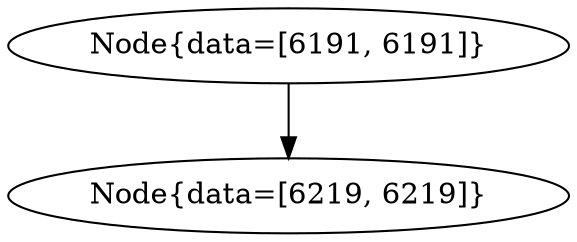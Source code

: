 digraph G{
1182190330 [label="Node{data=[6191, 6191]}"]
1182190330 -> 1190587445
1190587445 [label="Node{data=[6219, 6219]}"]
}